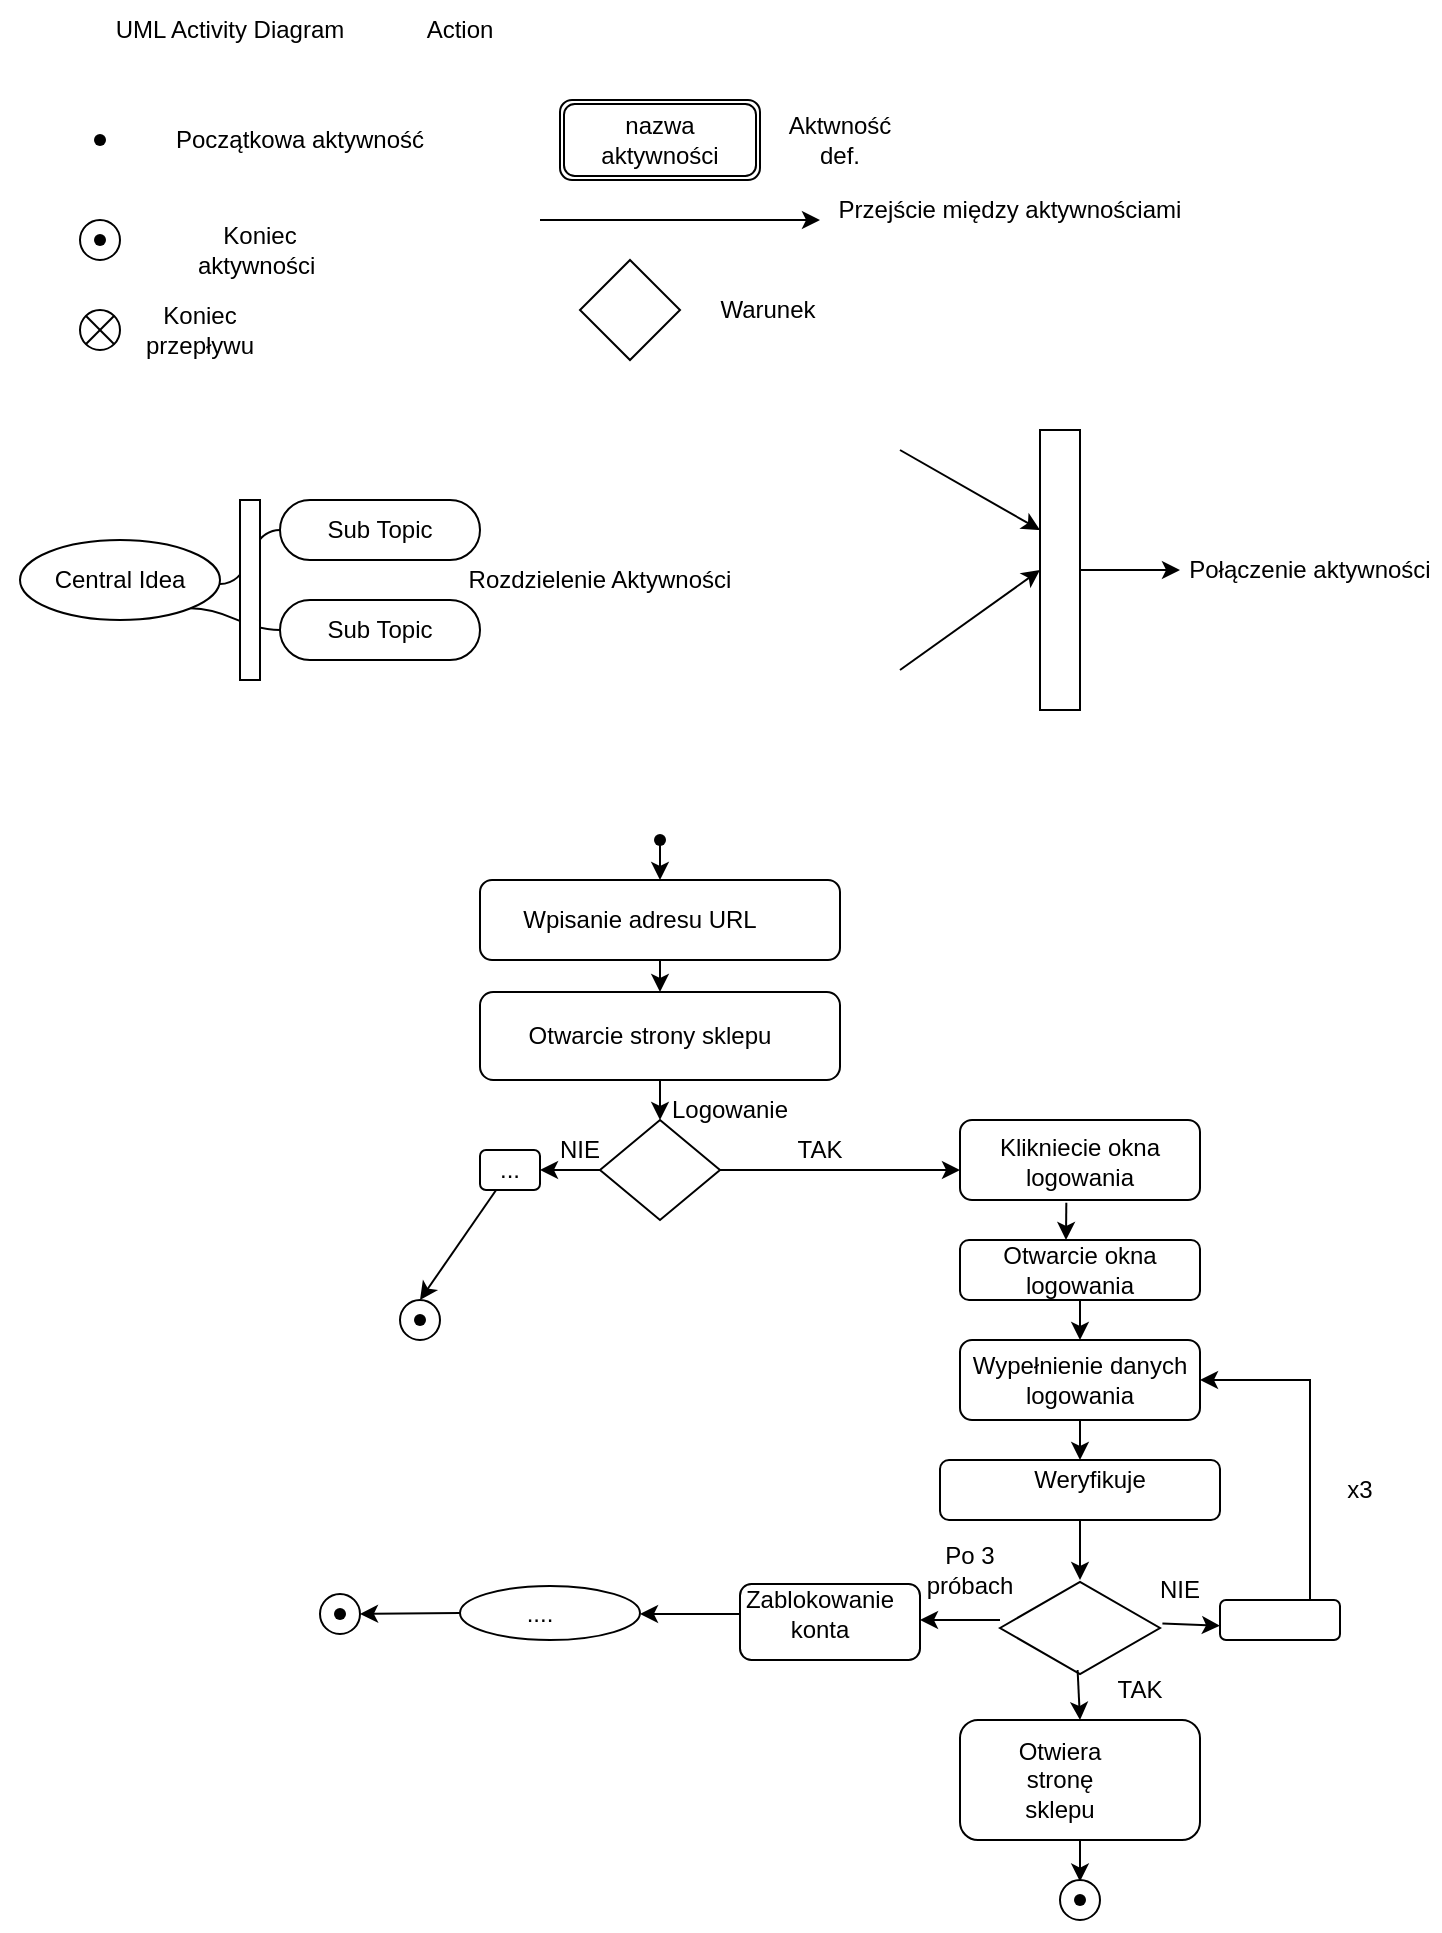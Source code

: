 <mxfile version="21.1.5" type="device">
  <diagram name="Strona-1" id="lWUv9a3E_Xjh7hGZNyNB">
    <mxGraphModel dx="1010" dy="1742" grid="1" gridSize="10" guides="1" tooltips="1" connect="1" arrows="1" fold="1" page="1" pageScale="1" pageWidth="827" pageHeight="1169" math="0" shadow="0">
      <root>
        <mxCell id="0" />
        <mxCell id="1" parent="0" />
        <mxCell id="bwUJ5pAkCD7k6w4beoDn-1" value="UML Activity Diagram" style="text;html=1;strokeColor=none;fillColor=none;align=center;verticalAlign=middle;whiteSpace=wrap;rounded=0;" vertex="1" parent="1">
          <mxGeometry x="60" y="-1150" width="230" height="30" as="geometry" />
        </mxCell>
        <mxCell id="bwUJ5pAkCD7k6w4beoDn-2" value="Action" style="text;html=1;strokeColor=none;fillColor=none;align=center;verticalAlign=middle;whiteSpace=wrap;rounded=0;" vertex="1" parent="1">
          <mxGeometry x="260" y="-1150" width="60" height="30" as="geometry" />
        </mxCell>
        <mxCell id="bwUJ5pAkCD7k6w4beoDn-3" value="" style="shape=waypoint;sketch=0;fillStyle=solid;size=6;pointerEvents=1;points=[];fillColor=none;resizable=0;rotatable=0;perimeter=centerPerimeter;snapToPoint=1;" vertex="1" parent="1">
          <mxGeometry x="100" y="-1090" width="20" height="20" as="geometry" />
        </mxCell>
        <mxCell id="bwUJ5pAkCD7k6w4beoDn-7" value="Początkowa aktywność" style="text;html=1;strokeColor=none;fillColor=none;align=center;verticalAlign=middle;whiteSpace=wrap;rounded=0;imageWidth=50;imageHeight=50;arcSize=50;" vertex="1" parent="1">
          <mxGeometry x="130" y="-1090" width="160" height="20" as="geometry" />
        </mxCell>
        <mxCell id="bwUJ5pAkCD7k6w4beoDn-10" value="" style="ellipse;whiteSpace=wrap;html=1;aspect=fixed;" vertex="1" parent="1">
          <mxGeometry x="100" y="-1040" width="20" height="20" as="geometry" />
        </mxCell>
        <mxCell id="bwUJ5pAkCD7k6w4beoDn-11" value="" style="shape=waypoint;sketch=0;fillStyle=solid;size=6;pointerEvents=1;points=[];fillColor=none;resizable=0;rotatable=0;perimeter=centerPerimeter;snapToPoint=1;" vertex="1" parent="1">
          <mxGeometry x="100" y="-1040" width="20" height="20" as="geometry" />
        </mxCell>
        <mxCell id="bwUJ5pAkCD7k6w4beoDn-12" value="Koniec aktywności&amp;nbsp;" style="text;html=1;strokeColor=none;fillColor=none;align=center;verticalAlign=middle;whiteSpace=wrap;rounded=0;" vertex="1" parent="1">
          <mxGeometry x="160" y="-1040" width="60" height="30" as="geometry" />
        </mxCell>
        <mxCell id="bwUJ5pAkCD7k6w4beoDn-13" value="" style="shape=sumEllipse;perimeter=ellipsePerimeter;whiteSpace=wrap;html=1;backgroundOutline=1;" vertex="1" parent="1">
          <mxGeometry x="100" y="-995" width="20" height="20" as="geometry" />
        </mxCell>
        <mxCell id="bwUJ5pAkCD7k6w4beoDn-14" value="" style="shape=ext;double=1;rounded=1;whiteSpace=wrap;html=1;" vertex="1" parent="1">
          <mxGeometry x="340" y="-1100" width="100" height="40" as="geometry" />
        </mxCell>
        <mxCell id="bwUJ5pAkCD7k6w4beoDn-15" value="Aktwność def." style="text;html=1;strokeColor=none;fillColor=none;align=center;verticalAlign=middle;whiteSpace=wrap;rounded=0;" vertex="1" parent="1">
          <mxGeometry x="450" y="-1095" width="60" height="30" as="geometry" />
        </mxCell>
        <mxCell id="bwUJ5pAkCD7k6w4beoDn-16" value="" style="endArrow=classic;html=1;rounded=0;" edge="1" parent="1">
          <mxGeometry width="50" height="50" relative="1" as="geometry">
            <mxPoint x="330" y="-1040" as="sourcePoint" />
            <mxPoint x="470" y="-1040" as="targetPoint" />
          </mxGeometry>
        </mxCell>
        <mxCell id="bwUJ5pAkCD7k6w4beoDn-17" value="Przejście między aktywnościami" style="text;html=1;strokeColor=none;fillColor=none;align=center;verticalAlign=middle;whiteSpace=wrap;rounded=0;" vertex="1" parent="1">
          <mxGeometry x="450" y="-1060" width="230" height="30" as="geometry" />
        </mxCell>
        <mxCell id="bwUJ5pAkCD7k6w4beoDn-18" value="" style="rhombus;whiteSpace=wrap;html=1;" vertex="1" parent="1">
          <mxGeometry x="350" y="-1020" width="50" height="50" as="geometry" />
        </mxCell>
        <mxCell id="bwUJ5pAkCD7k6w4beoDn-19" value="Warunek" style="text;html=1;strokeColor=none;fillColor=none;align=center;verticalAlign=middle;whiteSpace=wrap;rounded=0;" vertex="1" parent="1">
          <mxGeometry x="414" y="-1010" width="60" height="30" as="geometry" />
        </mxCell>
        <mxCell id="bwUJ5pAkCD7k6w4beoDn-20" value="Central Idea" style="ellipse;whiteSpace=wrap;html=1;align=center;newEdgeStyle={&quot;edgeStyle&quot;:&quot;entityRelationEdgeStyle&quot;,&quot;startArrow&quot;:&quot;none&quot;,&quot;endArrow&quot;:&quot;none&quot;,&quot;segment&quot;:10,&quot;curved&quot;:1,&quot;sourcePerimeterSpacing&quot;:0,&quot;targetPerimeterSpacing&quot;:0};treeFolding=1;treeMoving=1;" vertex="1" parent="1">
          <mxGeometry x="70" y="-880" width="100" height="40" as="geometry" />
        </mxCell>
        <mxCell id="bwUJ5pAkCD7k6w4beoDn-21" value="Sub Topic" style="whiteSpace=wrap;html=1;rounded=1;arcSize=50;align=center;verticalAlign=middle;strokeWidth=1;autosize=1;spacing=4;treeFolding=1;treeMoving=1;newEdgeStyle={&quot;edgeStyle&quot;:&quot;entityRelationEdgeStyle&quot;,&quot;startArrow&quot;:&quot;none&quot;,&quot;endArrow&quot;:&quot;none&quot;,&quot;segment&quot;:10,&quot;curved&quot;:1,&quot;sourcePerimeterSpacing&quot;:0,&quot;targetPerimeterSpacing&quot;:0};" vertex="1" parent="1">
          <mxGeometry x="200" y="-900" width="100" height="30" as="geometry" />
        </mxCell>
        <mxCell id="bwUJ5pAkCD7k6w4beoDn-22" value="" style="edgeStyle=entityRelationEdgeStyle;startArrow=none;endArrow=none;segment=10;curved=1;sourcePerimeterSpacing=0;targetPerimeterSpacing=0;rounded=0;" edge="1" target="bwUJ5pAkCD7k6w4beoDn-21" parent="1">
          <mxGeometry relative="1" as="geometry">
            <mxPoint x="170" y="-858" as="sourcePoint" />
          </mxGeometry>
        </mxCell>
        <mxCell id="bwUJ5pAkCD7k6w4beoDn-23" value="Koniec przepływu" style="text;html=1;strokeColor=none;fillColor=none;align=center;verticalAlign=middle;whiteSpace=wrap;rounded=0;" vertex="1" parent="1">
          <mxGeometry x="130" y="-1000" width="60" height="30" as="geometry" />
        </mxCell>
        <mxCell id="bwUJ5pAkCD7k6w4beoDn-24" value="Sub Topic" style="whiteSpace=wrap;html=1;rounded=1;arcSize=50;align=center;verticalAlign=middle;strokeWidth=1;autosize=1;spacing=4;treeFolding=1;treeMoving=1;newEdgeStyle={&quot;edgeStyle&quot;:&quot;entityRelationEdgeStyle&quot;,&quot;startArrow&quot;:&quot;none&quot;,&quot;endArrow&quot;:&quot;none&quot;,&quot;segment&quot;:10,&quot;curved&quot;:1,&quot;sourcePerimeterSpacing&quot;:0,&quot;targetPerimeterSpacing&quot;:0};" vertex="1" parent="1">
          <mxGeometry x="200" y="-850" width="100" height="30" as="geometry" />
        </mxCell>
        <mxCell id="bwUJ5pAkCD7k6w4beoDn-25" value="" style="edgeStyle=entityRelationEdgeStyle;startArrow=none;endArrow=none;segment=10;curved=1;sourcePerimeterSpacing=0;targetPerimeterSpacing=0;rounded=0;exitX=1;exitY=1;exitDx=0;exitDy=0;" edge="1" target="bwUJ5pAkCD7k6w4beoDn-24" parent="1" source="bwUJ5pAkCD7k6w4beoDn-20">
          <mxGeometry relative="1" as="geometry">
            <mxPoint x="170" y="-808" as="sourcePoint" />
          </mxGeometry>
        </mxCell>
        <mxCell id="bwUJ5pAkCD7k6w4beoDn-26" value="Rozdzielenie Aktywności" style="text;html=1;strokeColor=none;fillColor=none;align=center;verticalAlign=middle;whiteSpace=wrap;rounded=0;" vertex="1" parent="1">
          <mxGeometry x="280" y="-875" width="160" height="30" as="geometry" />
        </mxCell>
        <mxCell id="bwUJ5pAkCD7k6w4beoDn-27" value="" style="endArrow=classic;html=1;rounded=0;" edge="1" parent="1">
          <mxGeometry width="50" height="50" relative="1" as="geometry">
            <mxPoint x="510" y="-925" as="sourcePoint" />
            <mxPoint x="580" y="-885" as="targetPoint" />
          </mxGeometry>
        </mxCell>
        <mxCell id="bwUJ5pAkCD7k6w4beoDn-28" value="" style="endArrow=classic;html=1;rounded=0;" edge="1" parent="1">
          <mxGeometry width="50" height="50" relative="1" as="geometry">
            <mxPoint x="510" y="-815" as="sourcePoint" />
            <mxPoint x="580" y="-865" as="targetPoint" />
          </mxGeometry>
        </mxCell>
        <mxCell id="bwUJ5pAkCD7k6w4beoDn-29" value="" style="rounded=0;whiteSpace=wrap;html=1;" vertex="1" parent="1">
          <mxGeometry x="580" y="-935" width="20" height="140" as="geometry" />
        </mxCell>
        <mxCell id="bwUJ5pAkCD7k6w4beoDn-30" value="" style="endArrow=classic;html=1;rounded=0;exitX=1;exitY=0.5;exitDx=0;exitDy=0;" edge="1" parent="1" source="bwUJ5pAkCD7k6w4beoDn-29">
          <mxGeometry width="50" height="50" relative="1" as="geometry">
            <mxPoint x="840" y="-1045" as="sourcePoint" />
            <mxPoint x="650" y="-865" as="targetPoint" />
          </mxGeometry>
        </mxCell>
        <mxCell id="bwUJ5pAkCD7k6w4beoDn-31" value="Połączenie aktywności" style="text;html=1;strokeColor=none;fillColor=none;align=center;verticalAlign=middle;whiteSpace=wrap;rounded=0;" vertex="1" parent="1">
          <mxGeometry x="650" y="-880" width="130" height="30" as="geometry" />
        </mxCell>
        <mxCell id="bwUJ5pAkCD7k6w4beoDn-32" value="" style="rounded=0;whiteSpace=wrap;html=1;" vertex="1" parent="1">
          <mxGeometry x="180" y="-900" width="10" height="90" as="geometry" />
        </mxCell>
        <mxCell id="bwUJ5pAkCD7k6w4beoDn-35" value="nazwa aktywności" style="text;html=1;strokeColor=none;fillColor=none;align=center;verticalAlign=middle;whiteSpace=wrap;rounded=0;" vertex="1" parent="1">
          <mxGeometry x="350" y="-1095" width="80" height="30" as="geometry" />
        </mxCell>
        <mxCell id="bwUJ5pAkCD7k6w4beoDn-36" value="" style="shape=waypoint;sketch=0;fillStyle=solid;size=6;pointerEvents=1;points=[];fillColor=none;resizable=0;rotatable=0;perimeter=centerPerimeter;snapToPoint=1;" vertex="1" parent="1">
          <mxGeometry x="380" y="-740" width="20" height="20" as="geometry" />
        </mxCell>
        <mxCell id="bwUJ5pAkCD7k6w4beoDn-37" value="" style="endArrow=classic;html=1;rounded=0;exitX=0.32;exitY=1.13;exitDx=0;exitDy=0;exitPerimeter=0;" edge="1" parent="1" source="bwUJ5pAkCD7k6w4beoDn-36">
          <mxGeometry width="50" height="50" relative="1" as="geometry">
            <mxPoint x="640" y="-610" as="sourcePoint" />
            <mxPoint x="390" y="-710" as="targetPoint" />
          </mxGeometry>
        </mxCell>
        <mxCell id="bwUJ5pAkCD7k6w4beoDn-38" value="" style="rounded=1;whiteSpace=wrap;html=1;" vertex="1" parent="1">
          <mxGeometry x="300" y="-710" width="180" height="40" as="geometry" />
        </mxCell>
        <mxCell id="bwUJ5pAkCD7k6w4beoDn-39" value="Wpisanie adresu URL" style="text;html=1;strokeColor=none;fillColor=none;align=center;verticalAlign=middle;whiteSpace=wrap;rounded=0;" vertex="1" parent="1">
          <mxGeometry x="300" y="-705" width="160" height="30" as="geometry" />
        </mxCell>
        <mxCell id="bwUJ5pAkCD7k6w4beoDn-40" value="" style="endArrow=classic;html=1;rounded=0;exitX=0.5;exitY=1;exitDx=0;exitDy=0;" edge="1" parent="1" source="bwUJ5pAkCD7k6w4beoDn-38" target="bwUJ5pAkCD7k6w4beoDn-41">
          <mxGeometry width="50" height="50" relative="1" as="geometry">
            <mxPoint x="640" y="-620" as="sourcePoint" />
            <mxPoint x="390" y="-650" as="targetPoint" />
          </mxGeometry>
        </mxCell>
        <mxCell id="bwUJ5pAkCD7k6w4beoDn-41" value="" style="rounded=1;whiteSpace=wrap;html=1;" vertex="1" parent="1">
          <mxGeometry x="300" y="-654" width="180" height="44" as="geometry" />
        </mxCell>
        <mxCell id="bwUJ5pAkCD7k6w4beoDn-42" value="Otwarcie strony sklepu" style="text;html=1;strokeColor=none;fillColor=none;align=center;verticalAlign=middle;whiteSpace=wrap;rounded=0;" vertex="1" parent="1">
          <mxGeometry x="290" y="-647" width="190" height="30" as="geometry" />
        </mxCell>
        <mxCell id="bwUJ5pAkCD7k6w4beoDn-43" value="" style="endArrow=classic;html=1;rounded=0;exitX=0.5;exitY=1;exitDx=0;exitDy=0;" edge="1" parent="1" source="bwUJ5pAkCD7k6w4beoDn-41">
          <mxGeometry width="50" height="50" relative="1" as="geometry">
            <mxPoint x="380" y="-580" as="sourcePoint" />
            <mxPoint x="390" y="-590" as="targetPoint" />
          </mxGeometry>
        </mxCell>
        <mxCell id="bwUJ5pAkCD7k6w4beoDn-45" value="Logowanie" style="text;html=1;strokeColor=none;fillColor=none;align=center;verticalAlign=middle;whiteSpace=wrap;rounded=0;" vertex="1" parent="1">
          <mxGeometry x="395" y="-610" width="60" height="30" as="geometry" />
        </mxCell>
        <mxCell id="bwUJ5pAkCD7k6w4beoDn-46" value="" style="rhombus;whiteSpace=wrap;html=1;" vertex="1" parent="1">
          <mxGeometry x="360" y="-590" width="60" height="50" as="geometry" />
        </mxCell>
        <mxCell id="bwUJ5pAkCD7k6w4beoDn-47" value="" style="endArrow=classic;html=1;rounded=0;exitX=1;exitY=0.5;exitDx=0;exitDy=0;" edge="1" parent="1" source="bwUJ5pAkCD7k6w4beoDn-46">
          <mxGeometry width="50" height="50" relative="1" as="geometry">
            <mxPoint x="640" y="-640" as="sourcePoint" />
            <mxPoint x="540" y="-565" as="targetPoint" />
          </mxGeometry>
        </mxCell>
        <mxCell id="bwUJ5pAkCD7k6w4beoDn-48" value="TAK" style="text;html=1;strokeColor=none;fillColor=none;align=center;verticalAlign=middle;whiteSpace=wrap;rounded=0;" vertex="1" parent="1">
          <mxGeometry x="440" y="-590" width="60" height="30" as="geometry" />
        </mxCell>
        <mxCell id="bwUJ5pAkCD7k6w4beoDn-49" value="" style="endArrow=classic;html=1;rounded=0;exitX=0;exitY=0.5;exitDx=0;exitDy=0;" edge="1" parent="1" source="bwUJ5pAkCD7k6w4beoDn-46">
          <mxGeometry width="50" height="50" relative="1" as="geometry">
            <mxPoint x="640" y="-640" as="sourcePoint" />
            <mxPoint x="330" y="-565" as="targetPoint" />
          </mxGeometry>
        </mxCell>
        <mxCell id="bwUJ5pAkCD7k6w4beoDn-51" value="NIE" style="text;html=1;strokeColor=none;fillColor=none;align=center;verticalAlign=middle;whiteSpace=wrap;rounded=0;" vertex="1" parent="1">
          <mxGeometry x="320" y="-590" width="60" height="30" as="geometry" />
        </mxCell>
        <mxCell id="bwUJ5pAkCD7k6w4beoDn-53" value="" style="rounded=1;whiteSpace=wrap;html=1;" vertex="1" parent="1">
          <mxGeometry x="300" y="-575" width="30" height="20" as="geometry" />
        </mxCell>
        <mxCell id="bwUJ5pAkCD7k6w4beoDn-54" value="" style="rounded=1;whiteSpace=wrap;html=1;" vertex="1" parent="1">
          <mxGeometry x="540" y="-590" width="120" height="40" as="geometry" />
        </mxCell>
        <mxCell id="bwUJ5pAkCD7k6w4beoDn-55" value="Klikniecie okna logowania" style="text;html=1;strokeColor=none;fillColor=none;align=center;verticalAlign=middle;whiteSpace=wrap;rounded=0;" vertex="1" parent="1">
          <mxGeometry x="550" y="-584" width="100" height="30" as="geometry" />
        </mxCell>
        <mxCell id="bwUJ5pAkCD7k6w4beoDn-56" value="" style="endArrow=classic;html=1;rounded=0;exitX=0.443;exitY=1.035;exitDx=0;exitDy=0;exitPerimeter=0;" edge="1" parent="1" source="bwUJ5pAkCD7k6w4beoDn-54">
          <mxGeometry width="50" height="50" relative="1" as="geometry">
            <mxPoint x="390" y="-610" as="sourcePoint" />
            <mxPoint x="593" y="-530" as="targetPoint" />
          </mxGeometry>
        </mxCell>
        <mxCell id="bwUJ5pAkCD7k6w4beoDn-57" value="" style="rounded=1;whiteSpace=wrap;html=1;" vertex="1" parent="1">
          <mxGeometry x="540" y="-530" width="120" height="30" as="geometry" />
        </mxCell>
        <mxCell id="bwUJ5pAkCD7k6w4beoDn-58" value="Otwarcie okna logowania" style="text;html=1;strokeColor=none;fillColor=none;align=center;verticalAlign=middle;whiteSpace=wrap;rounded=0;" vertex="1" parent="1">
          <mxGeometry x="550" y="-530" width="100" height="30" as="geometry" />
        </mxCell>
        <mxCell id="bwUJ5pAkCD7k6w4beoDn-59" value="" style="endArrow=classic;html=1;rounded=0;exitX=0.5;exitY=1;exitDx=0;exitDy=0;" edge="1" parent="1" source="bwUJ5pAkCD7k6w4beoDn-58">
          <mxGeometry width="50" height="50" relative="1" as="geometry">
            <mxPoint x="390" y="-420" as="sourcePoint" />
            <mxPoint x="600" y="-480" as="targetPoint" />
          </mxGeometry>
        </mxCell>
        <mxCell id="bwUJ5pAkCD7k6w4beoDn-60" value="" style="rounded=1;whiteSpace=wrap;html=1;" vertex="1" parent="1">
          <mxGeometry x="540" y="-480" width="120" height="40" as="geometry" />
        </mxCell>
        <mxCell id="bwUJ5pAkCD7k6w4beoDn-61" value="Wypełnienie danych logowania" style="text;html=1;strokeColor=none;fillColor=none;align=center;verticalAlign=middle;whiteSpace=wrap;rounded=0;" vertex="1" parent="1">
          <mxGeometry x="540" y="-475" width="120" height="30" as="geometry" />
        </mxCell>
        <mxCell id="bwUJ5pAkCD7k6w4beoDn-62" value="" style="endArrow=classic;html=1;rounded=0;exitX=0.5;exitY=1;exitDx=0;exitDy=0;" edge="1" parent="1" source="bwUJ5pAkCD7k6w4beoDn-60">
          <mxGeometry width="50" height="50" relative="1" as="geometry">
            <mxPoint x="390" y="-420" as="sourcePoint" />
            <mxPoint x="600" y="-420" as="targetPoint" />
          </mxGeometry>
        </mxCell>
        <mxCell id="bwUJ5pAkCD7k6w4beoDn-63" value="" style="rounded=1;whiteSpace=wrap;html=1;" vertex="1" parent="1">
          <mxGeometry x="530" y="-420" width="140" height="30" as="geometry" />
        </mxCell>
        <mxCell id="bwUJ5pAkCD7k6w4beoDn-64" value="Weryfikuje" style="text;html=1;strokeColor=none;fillColor=none;align=center;verticalAlign=middle;whiteSpace=wrap;rounded=0;" vertex="1" parent="1">
          <mxGeometry x="550" y="-425" width="110" height="30" as="geometry" />
        </mxCell>
        <mxCell id="bwUJ5pAkCD7k6w4beoDn-65" value="" style="endArrow=classic;html=1;rounded=0;" edge="1" parent="1" target="bwUJ5pAkCD7k6w4beoDn-66">
          <mxGeometry width="50" height="50" relative="1" as="geometry">
            <mxPoint x="600" y="-390" as="sourcePoint" />
            <mxPoint x="595" y="-370" as="targetPoint" />
          </mxGeometry>
        </mxCell>
        <mxCell id="bwUJ5pAkCD7k6w4beoDn-66" value="" style="html=1;whiteSpace=wrap;aspect=fixed;shape=isoRectangle;" vertex="1" parent="1">
          <mxGeometry x="560" y="-360" width="80" height="48" as="geometry" />
        </mxCell>
        <mxCell id="bwUJ5pAkCD7k6w4beoDn-69" value="" style="endArrow=classic;html=1;rounded=0;exitX=1.015;exitY=0.454;exitDx=0;exitDy=0;exitPerimeter=0;" edge="1" parent="1" source="bwUJ5pAkCD7k6w4beoDn-66">
          <mxGeometry width="50" height="50" relative="1" as="geometry">
            <mxPoint x="390" y="-420" as="sourcePoint" />
            <mxPoint x="670" y="-337.127" as="targetPoint" />
          </mxGeometry>
        </mxCell>
        <mxCell id="bwUJ5pAkCD7k6w4beoDn-71" value="NIE" style="text;html=1;strokeColor=none;fillColor=none;align=center;verticalAlign=middle;whiteSpace=wrap;rounded=0;" vertex="1" parent="1">
          <mxGeometry x="620" y="-370" width="60" height="30" as="geometry" />
        </mxCell>
        <mxCell id="bwUJ5pAkCD7k6w4beoDn-72" value="" style="endArrow=classic;html=1;rounded=0;exitX=0.485;exitY=0.938;exitDx=0;exitDy=0;exitPerimeter=0;" edge="1" parent="1" source="bwUJ5pAkCD7k6w4beoDn-66">
          <mxGeometry width="50" height="50" relative="1" as="geometry">
            <mxPoint x="390" y="-420" as="sourcePoint" />
            <mxPoint x="600" y="-290" as="targetPoint" />
          </mxGeometry>
        </mxCell>
        <mxCell id="bwUJ5pAkCD7k6w4beoDn-73" value="TAK" style="text;html=1;strokeColor=none;fillColor=none;align=center;verticalAlign=middle;whiteSpace=wrap;rounded=0;" vertex="1" parent="1">
          <mxGeometry x="600" y="-320" width="60" height="30" as="geometry" />
        </mxCell>
        <mxCell id="bwUJ5pAkCD7k6w4beoDn-74" value="" style="rounded=1;whiteSpace=wrap;html=1;" vertex="1" parent="1">
          <mxGeometry x="540" y="-290" width="120" height="60" as="geometry" />
        </mxCell>
        <mxCell id="bwUJ5pAkCD7k6w4beoDn-75" value="Otwiera stronę sklepu" style="text;html=1;strokeColor=none;fillColor=none;align=center;verticalAlign=middle;whiteSpace=wrap;rounded=0;" vertex="1" parent="1">
          <mxGeometry x="560" y="-275" width="60" height="30" as="geometry" />
        </mxCell>
        <mxCell id="bwUJ5pAkCD7k6w4beoDn-76" value="" style="endArrow=classic;html=1;rounded=0;exitX=0.5;exitY=1;exitDx=0;exitDy=0;" edge="1" parent="1" source="bwUJ5pAkCD7k6w4beoDn-74">
          <mxGeometry width="50" height="50" relative="1" as="geometry">
            <mxPoint x="390" y="-440" as="sourcePoint" />
            <mxPoint x="600" y="-209.2" as="targetPoint" />
          </mxGeometry>
        </mxCell>
        <mxCell id="bwUJ5pAkCD7k6w4beoDn-78" value="" style="shape=waypoint;sketch=0;fillStyle=solid;size=6;pointerEvents=1;points=[];fillColor=none;resizable=0;rotatable=0;perimeter=centerPerimeter;snapToPoint=1;" vertex="1" parent="1">
          <mxGeometry x="590" y="-205" width="20" height="20" as="geometry" />
        </mxCell>
        <mxCell id="bwUJ5pAkCD7k6w4beoDn-80" value="" style="ellipse;whiteSpace=wrap;html=1;aspect=fixed;" vertex="1" parent="1">
          <mxGeometry x="590" y="-210" width="20" height="20" as="geometry" />
        </mxCell>
        <mxCell id="bwUJ5pAkCD7k6w4beoDn-81" value="" style="shape=waypoint;sketch=0;fillStyle=solid;size=6;pointerEvents=1;points=[];fillColor=none;resizable=0;rotatable=0;perimeter=centerPerimeter;snapToPoint=1;" vertex="1" parent="1">
          <mxGeometry x="590" y="-210" width="20" height="20" as="geometry" />
        </mxCell>
        <mxCell id="bwUJ5pAkCD7k6w4beoDn-82" value="" style="rounded=1;whiteSpace=wrap;html=1;" vertex="1" parent="1">
          <mxGeometry x="670" y="-350" width="60" height="20" as="geometry" />
        </mxCell>
        <mxCell id="bwUJ5pAkCD7k6w4beoDn-83" value="" style="endArrow=classic;html=1;rounded=0;exitX=0.75;exitY=0;exitDx=0;exitDy=0;entryX=1;entryY=0.5;entryDx=0;entryDy=0;" edge="1" parent="1" source="bwUJ5pAkCD7k6w4beoDn-82" target="bwUJ5pAkCD7k6w4beoDn-60">
          <mxGeometry width="50" height="50" relative="1" as="geometry">
            <mxPoint x="380" y="-340" as="sourcePoint" />
            <mxPoint x="430" y="-390" as="targetPoint" />
            <Array as="points">
              <mxPoint x="715" y="-460" />
            </Array>
          </mxGeometry>
        </mxCell>
        <mxCell id="bwUJ5pAkCD7k6w4beoDn-86" value="x3" style="text;html=1;strokeColor=none;fillColor=none;align=center;verticalAlign=middle;whiteSpace=wrap;rounded=0;" vertex="1" parent="1">
          <mxGeometry x="710" y="-420" width="60" height="30" as="geometry" />
        </mxCell>
        <mxCell id="bwUJ5pAkCD7k6w4beoDn-87" value="" style="endArrow=classic;html=1;rounded=0;" edge="1" parent="1" source="bwUJ5pAkCD7k6w4beoDn-53">
          <mxGeometry width="50" height="50" relative="1" as="geometry">
            <mxPoint x="380" y="-340" as="sourcePoint" />
            <mxPoint x="270" y="-500" as="targetPoint" />
          </mxGeometry>
        </mxCell>
        <mxCell id="bwUJ5pAkCD7k6w4beoDn-88" value="" style="ellipse;whiteSpace=wrap;html=1;aspect=fixed;" vertex="1" parent="1">
          <mxGeometry x="260" y="-500" width="20" height="20" as="geometry" />
        </mxCell>
        <mxCell id="bwUJ5pAkCD7k6w4beoDn-89" value="" style="shape=waypoint;sketch=0;fillStyle=solid;size=6;pointerEvents=1;points=[];fillColor=none;resizable=0;rotatable=0;perimeter=centerPerimeter;snapToPoint=1;" vertex="1" parent="1">
          <mxGeometry x="260" y="-500" width="20" height="20" as="geometry" />
        </mxCell>
        <mxCell id="bwUJ5pAkCD7k6w4beoDn-90" value="..." style="text;html=1;strokeColor=none;fillColor=none;align=center;verticalAlign=middle;whiteSpace=wrap;rounded=0;" vertex="1" parent="1">
          <mxGeometry x="285" y="-580" width="60" height="30" as="geometry" />
        </mxCell>
        <mxCell id="bwUJ5pAkCD7k6w4beoDn-91" value="" style="endArrow=classic;html=1;rounded=0;exitX=0;exitY=0.417;exitDx=0;exitDy=0;exitPerimeter=0;" edge="1" parent="1" source="bwUJ5pAkCD7k6w4beoDn-66">
          <mxGeometry width="50" height="50" relative="1" as="geometry">
            <mxPoint x="380" y="-350" as="sourcePoint" />
            <mxPoint x="520" y="-339.993" as="targetPoint" />
          </mxGeometry>
        </mxCell>
        <mxCell id="bwUJ5pAkCD7k6w4beoDn-93" value="" style="rounded=1;whiteSpace=wrap;html=1;" vertex="1" parent="1">
          <mxGeometry x="430" y="-358" width="90" height="38" as="geometry" />
        </mxCell>
        <mxCell id="bwUJ5pAkCD7k6w4beoDn-94" value="Po 3 próbach" style="text;html=1;strokeColor=none;fillColor=none;align=center;verticalAlign=middle;whiteSpace=wrap;rounded=0;" vertex="1" parent="1">
          <mxGeometry x="510" y="-380" width="70" height="30" as="geometry" />
        </mxCell>
        <mxCell id="bwUJ5pAkCD7k6w4beoDn-95" value="Zablokowanie konta" style="text;html=1;strokeColor=none;fillColor=none;align=center;verticalAlign=middle;whiteSpace=wrap;rounded=0;" vertex="1" parent="1">
          <mxGeometry x="420" y="-358" width="100" height="30" as="geometry" />
        </mxCell>
        <mxCell id="bwUJ5pAkCD7k6w4beoDn-96" value="" style="endArrow=classic;html=1;rounded=0;" edge="1" parent="1">
          <mxGeometry width="50" height="50" relative="1" as="geometry">
            <mxPoint x="430" y="-343" as="sourcePoint" />
            <mxPoint x="380" y="-343" as="targetPoint" />
          </mxGeometry>
        </mxCell>
        <mxCell id="bwUJ5pAkCD7k6w4beoDn-97" value="" style="ellipse;whiteSpace=wrap;html=1;aspect=fixed;" vertex="1" parent="1">
          <mxGeometry x="220" y="-353" width="20" height="20" as="geometry" />
        </mxCell>
        <mxCell id="bwUJ5pAkCD7k6w4beoDn-98" value="" style="shape=waypoint;sketch=0;fillStyle=solid;size=6;pointerEvents=1;points=[];fillColor=none;resizable=0;rotatable=0;perimeter=centerPerimeter;snapToPoint=1;" vertex="1" parent="1">
          <mxGeometry x="220" y="-353" width="20" height="20" as="geometry" />
        </mxCell>
        <mxCell id="bwUJ5pAkCD7k6w4beoDn-99" value="" style="ellipse;whiteSpace=wrap;html=1;" vertex="1" parent="1">
          <mxGeometry x="290" y="-357" width="90" height="27" as="geometry" />
        </mxCell>
        <mxCell id="bwUJ5pAkCD7k6w4beoDn-100" value="...." style="text;html=1;strokeColor=none;fillColor=none;align=center;verticalAlign=middle;whiteSpace=wrap;rounded=0;" vertex="1" parent="1">
          <mxGeometry x="300" y="-358.5" width="60" height="30" as="geometry" />
        </mxCell>
        <mxCell id="bwUJ5pAkCD7k6w4beoDn-101" value="" style="endArrow=classic;html=1;rounded=0;exitX=0;exitY=0.5;exitDx=0;exitDy=0;" edge="1" parent="1" source="bwUJ5pAkCD7k6w4beoDn-99">
          <mxGeometry width="50" height="50" relative="1" as="geometry">
            <mxPoint x="380" y="-360" as="sourcePoint" />
            <mxPoint x="240" y="-343" as="targetPoint" />
          </mxGeometry>
        </mxCell>
      </root>
    </mxGraphModel>
  </diagram>
</mxfile>
